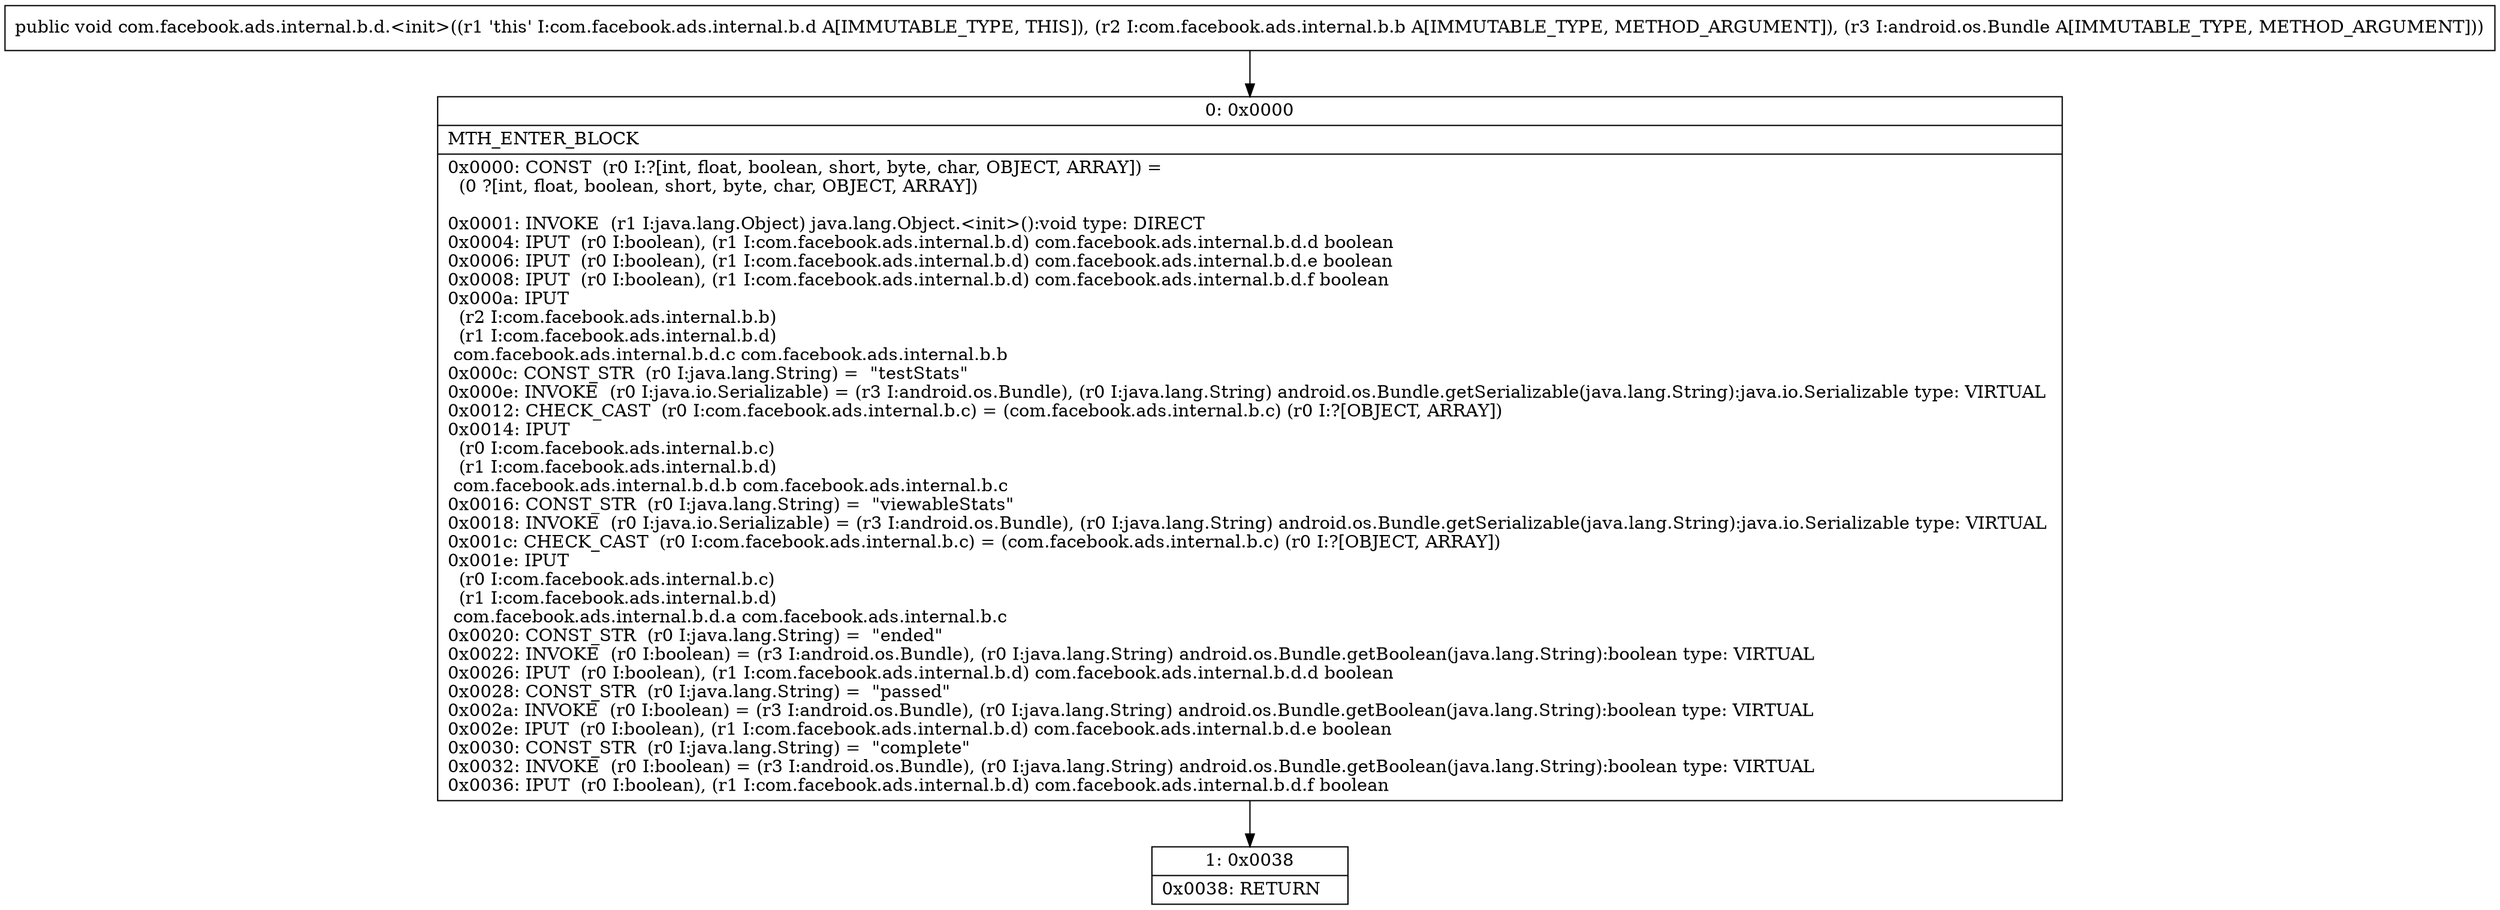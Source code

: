 digraph "CFG forcom.facebook.ads.internal.b.d.\<init\>(Lcom\/facebook\/ads\/internal\/b\/b;Landroid\/os\/Bundle;)V" {
Node_0 [shape=record,label="{0\:\ 0x0000|MTH_ENTER_BLOCK\l|0x0000: CONST  (r0 I:?[int, float, boolean, short, byte, char, OBJECT, ARRAY]) = \l  (0 ?[int, float, boolean, short, byte, char, OBJECT, ARRAY])\l \l0x0001: INVOKE  (r1 I:java.lang.Object) java.lang.Object.\<init\>():void type: DIRECT \l0x0004: IPUT  (r0 I:boolean), (r1 I:com.facebook.ads.internal.b.d) com.facebook.ads.internal.b.d.d boolean \l0x0006: IPUT  (r0 I:boolean), (r1 I:com.facebook.ads.internal.b.d) com.facebook.ads.internal.b.d.e boolean \l0x0008: IPUT  (r0 I:boolean), (r1 I:com.facebook.ads.internal.b.d) com.facebook.ads.internal.b.d.f boolean \l0x000a: IPUT  \l  (r2 I:com.facebook.ads.internal.b.b)\l  (r1 I:com.facebook.ads.internal.b.d)\l com.facebook.ads.internal.b.d.c com.facebook.ads.internal.b.b \l0x000c: CONST_STR  (r0 I:java.lang.String) =  \"testStats\" \l0x000e: INVOKE  (r0 I:java.io.Serializable) = (r3 I:android.os.Bundle), (r0 I:java.lang.String) android.os.Bundle.getSerializable(java.lang.String):java.io.Serializable type: VIRTUAL \l0x0012: CHECK_CAST  (r0 I:com.facebook.ads.internal.b.c) = (com.facebook.ads.internal.b.c) (r0 I:?[OBJECT, ARRAY]) \l0x0014: IPUT  \l  (r0 I:com.facebook.ads.internal.b.c)\l  (r1 I:com.facebook.ads.internal.b.d)\l com.facebook.ads.internal.b.d.b com.facebook.ads.internal.b.c \l0x0016: CONST_STR  (r0 I:java.lang.String) =  \"viewableStats\" \l0x0018: INVOKE  (r0 I:java.io.Serializable) = (r3 I:android.os.Bundle), (r0 I:java.lang.String) android.os.Bundle.getSerializable(java.lang.String):java.io.Serializable type: VIRTUAL \l0x001c: CHECK_CAST  (r0 I:com.facebook.ads.internal.b.c) = (com.facebook.ads.internal.b.c) (r0 I:?[OBJECT, ARRAY]) \l0x001e: IPUT  \l  (r0 I:com.facebook.ads.internal.b.c)\l  (r1 I:com.facebook.ads.internal.b.d)\l com.facebook.ads.internal.b.d.a com.facebook.ads.internal.b.c \l0x0020: CONST_STR  (r0 I:java.lang.String) =  \"ended\" \l0x0022: INVOKE  (r0 I:boolean) = (r3 I:android.os.Bundle), (r0 I:java.lang.String) android.os.Bundle.getBoolean(java.lang.String):boolean type: VIRTUAL \l0x0026: IPUT  (r0 I:boolean), (r1 I:com.facebook.ads.internal.b.d) com.facebook.ads.internal.b.d.d boolean \l0x0028: CONST_STR  (r0 I:java.lang.String) =  \"passed\" \l0x002a: INVOKE  (r0 I:boolean) = (r3 I:android.os.Bundle), (r0 I:java.lang.String) android.os.Bundle.getBoolean(java.lang.String):boolean type: VIRTUAL \l0x002e: IPUT  (r0 I:boolean), (r1 I:com.facebook.ads.internal.b.d) com.facebook.ads.internal.b.d.e boolean \l0x0030: CONST_STR  (r0 I:java.lang.String) =  \"complete\" \l0x0032: INVOKE  (r0 I:boolean) = (r3 I:android.os.Bundle), (r0 I:java.lang.String) android.os.Bundle.getBoolean(java.lang.String):boolean type: VIRTUAL \l0x0036: IPUT  (r0 I:boolean), (r1 I:com.facebook.ads.internal.b.d) com.facebook.ads.internal.b.d.f boolean \l}"];
Node_1 [shape=record,label="{1\:\ 0x0038|0x0038: RETURN   \l}"];
MethodNode[shape=record,label="{public void com.facebook.ads.internal.b.d.\<init\>((r1 'this' I:com.facebook.ads.internal.b.d A[IMMUTABLE_TYPE, THIS]), (r2 I:com.facebook.ads.internal.b.b A[IMMUTABLE_TYPE, METHOD_ARGUMENT]), (r3 I:android.os.Bundle A[IMMUTABLE_TYPE, METHOD_ARGUMENT])) }"];
MethodNode -> Node_0;
Node_0 -> Node_1;
}

